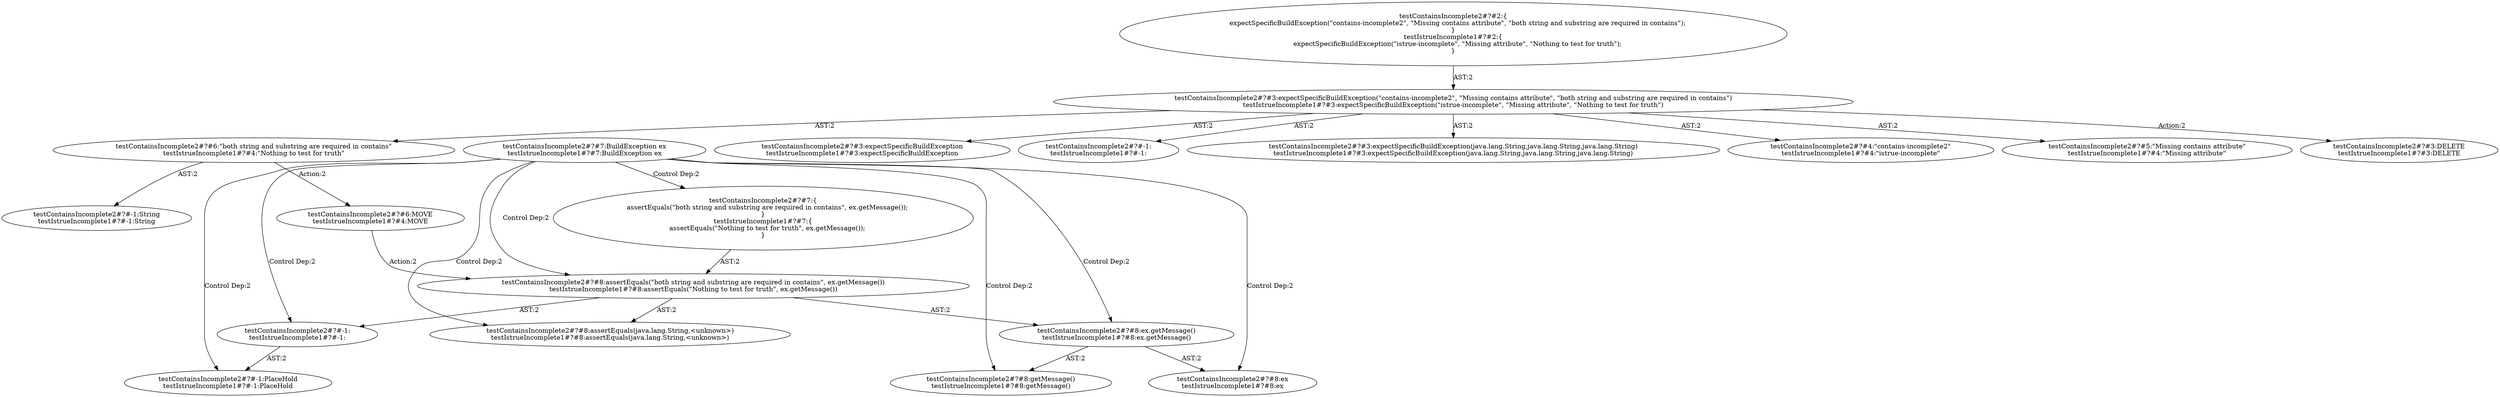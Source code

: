 digraph "Pattern" {
0 [label="testContainsIncomplete2#?#6:MOVE
testIstrueIncomplete1#?#4:MOVE" shape=ellipse]
1 [label="testContainsIncomplete2#?#6:\"both string and substring are required in contains\"
testIstrueIncomplete1#?#4:\"Nothing to test for truth\"" shape=ellipse]
2 [label="testContainsIncomplete2#?#3:expectSpecificBuildException(\"contains-incomplete2\", \"Missing contains attribute\", \"both string and substring are required in contains\")
testIstrueIncomplete1#?#3:expectSpecificBuildException(\"istrue-incomplete\", \"Missing attribute\", \"Nothing to test for truth\")" shape=ellipse]
3 [label="testContainsIncomplete2#?#2:\{
    expectSpecificBuildException(\"contains-incomplete2\", \"Missing contains attribute\", \"both string and substring are required in contains\");
\}
testIstrueIncomplete1#?#2:\{
    expectSpecificBuildException(\"istrue-incomplete\", \"Missing attribute\", \"Nothing to test for truth\");
\}" shape=ellipse]
4 [label="testContainsIncomplete2#?#3:expectSpecificBuildException
testIstrueIncomplete1#?#3:expectSpecificBuildException" shape=ellipse]
5 [label="testContainsIncomplete2#?#-1:
testIstrueIncomplete1#?#-1:" shape=ellipse]
6 [label="testContainsIncomplete2#?#3:expectSpecificBuildException(java.lang.String,java.lang.String,java.lang.String)
testIstrueIncomplete1#?#3:expectSpecificBuildException(java.lang.String,java.lang.String,java.lang.String)" shape=ellipse]
7 [label="testContainsIncomplete2#?#4:\"contains-incomplete2\"
testIstrueIncomplete1#?#4:\"istrue-incomplete\"" shape=ellipse]
8 [label="testContainsIncomplete2#?#5:\"Missing contains attribute\"
testIstrueIncomplete1#?#4:\"Missing attribute\"" shape=ellipse]
9 [label="testContainsIncomplete2#?#3:DELETE
testIstrueIncomplete1#?#3:DELETE" shape=ellipse]
10 [label="testContainsIncomplete2#?#-1:String
testIstrueIncomplete1#?#-1:String" shape=ellipse]
11 [label="testContainsIncomplete2#?#8:assertEquals(\"both string and substring are required in contains\", ex.getMessage())
testIstrueIncomplete1#?#8:assertEquals(\"Nothing to test for truth\", ex.getMessage())" shape=ellipse]
12 [label="testContainsIncomplete2#?#7:BuildException ex
testIstrueIncomplete1#?#7:BuildException ex" shape=ellipse]
13 [label="testContainsIncomplete2#?#7:\{
    assertEquals(\"both string and substring are required in contains\", ex.getMessage());
\}
testIstrueIncomplete1#?#7:\{
    assertEquals(\"Nothing to test for truth\", ex.getMessage());
\}" shape=ellipse]
14 [label="testContainsIncomplete2#?#8:assertEquals(java.lang.String,<unknown>)
testIstrueIncomplete1#?#8:assertEquals(java.lang.String,<unknown>)" shape=ellipse]
15 [label="testContainsIncomplete2#?#-1:
testIstrueIncomplete1#?#-1:" shape=ellipse]
16 [label="testContainsIncomplete2#?#-1:PlaceHold
testIstrueIncomplete1#?#-1:PlaceHold" shape=ellipse]
17 [label="testContainsIncomplete2#?#8:ex.getMessage()
testIstrueIncomplete1#?#8:ex.getMessage()" shape=ellipse]
18 [label="testContainsIncomplete2#?#8:getMessage()
testIstrueIncomplete1#?#8:getMessage()" shape=ellipse]
19 [label="testContainsIncomplete2#?#8:ex
testIstrueIncomplete1#?#8:ex" shape=ellipse]
0 -> 11 [label="Action:2"];
1 -> 0 [label="Action:2"];
1 -> 10 [label="AST:2"];
2 -> 1 [label="AST:2"];
2 -> 4 [label="AST:2"];
2 -> 5 [label="AST:2"];
2 -> 6 [label="AST:2"];
2 -> 7 [label="AST:2"];
2 -> 8 [label="AST:2"];
2 -> 9 [label="Action:2"];
3 -> 2 [label="AST:2"];
11 -> 15 [label="AST:2"];
11 -> 14 [label="AST:2"];
11 -> 17 [label="AST:2"];
12 -> 11 [label="Control Dep:2"];
12 -> 13 [label="Control Dep:2"];
12 -> 14 [label="Control Dep:2"];
12 -> 15 [label="Control Dep:2"];
12 -> 16 [label="Control Dep:2"];
12 -> 17 [label="Control Dep:2"];
12 -> 18 [label="Control Dep:2"];
12 -> 19 [label="Control Dep:2"];
13 -> 11 [label="AST:2"];
15 -> 16 [label="AST:2"];
17 -> 19 [label="AST:2"];
17 -> 18 [label="AST:2"];
}